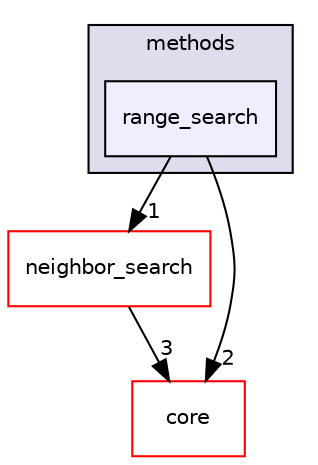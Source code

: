 digraph "src/mlpack/methods/range_search" {
  compound=true
  node [ fontsize="10", fontname="Helvetica"];
  edge [ labelfontsize="10", labelfontname="Helvetica"];
  subgraph clusterdir_2217eda3f3f128182276a15ca80cc98e {
    graph [ bgcolor="#ddddee", pencolor="black", label="methods" fontname="Helvetica", fontsize="10", URL="dir_2217eda3f3f128182276a15ca80cc98e.html"]
  dir_722054202859497df516ebf1a58393de [shape=box, label="range_search", style="filled", fillcolor="#eeeeff", pencolor="black", URL="dir_722054202859497df516ebf1a58393de.html"];
  }
  dir_b1fd5cef51dc63e208dea419d88d4471 [shape=box label="neighbor_search" fillcolor="white" style="filled" color="red" URL="dir_b1fd5cef51dc63e208dea419d88d4471.html"];
  dir_4fe3ec57c84c6ad35450b5bbf87898f0 [shape=box label="core" fillcolor="white" style="filled" color="red" URL="dir_4fe3ec57c84c6ad35450b5bbf87898f0.html"];
  dir_b1fd5cef51dc63e208dea419d88d4471->dir_4fe3ec57c84c6ad35450b5bbf87898f0 [headlabel="3", labeldistance=1.5 headhref="dir_000047_000004.html"];
  dir_722054202859497df516ebf1a58393de->dir_b1fd5cef51dc63e208dea419d88d4471 [headlabel="1", labeldistance=1.5 headhref="dir_000053_000047.html"];
  dir_722054202859497df516ebf1a58393de->dir_4fe3ec57c84c6ad35450b5bbf87898f0 [headlabel="2", labeldistance=1.5 headhref="dir_000053_000004.html"];
}
